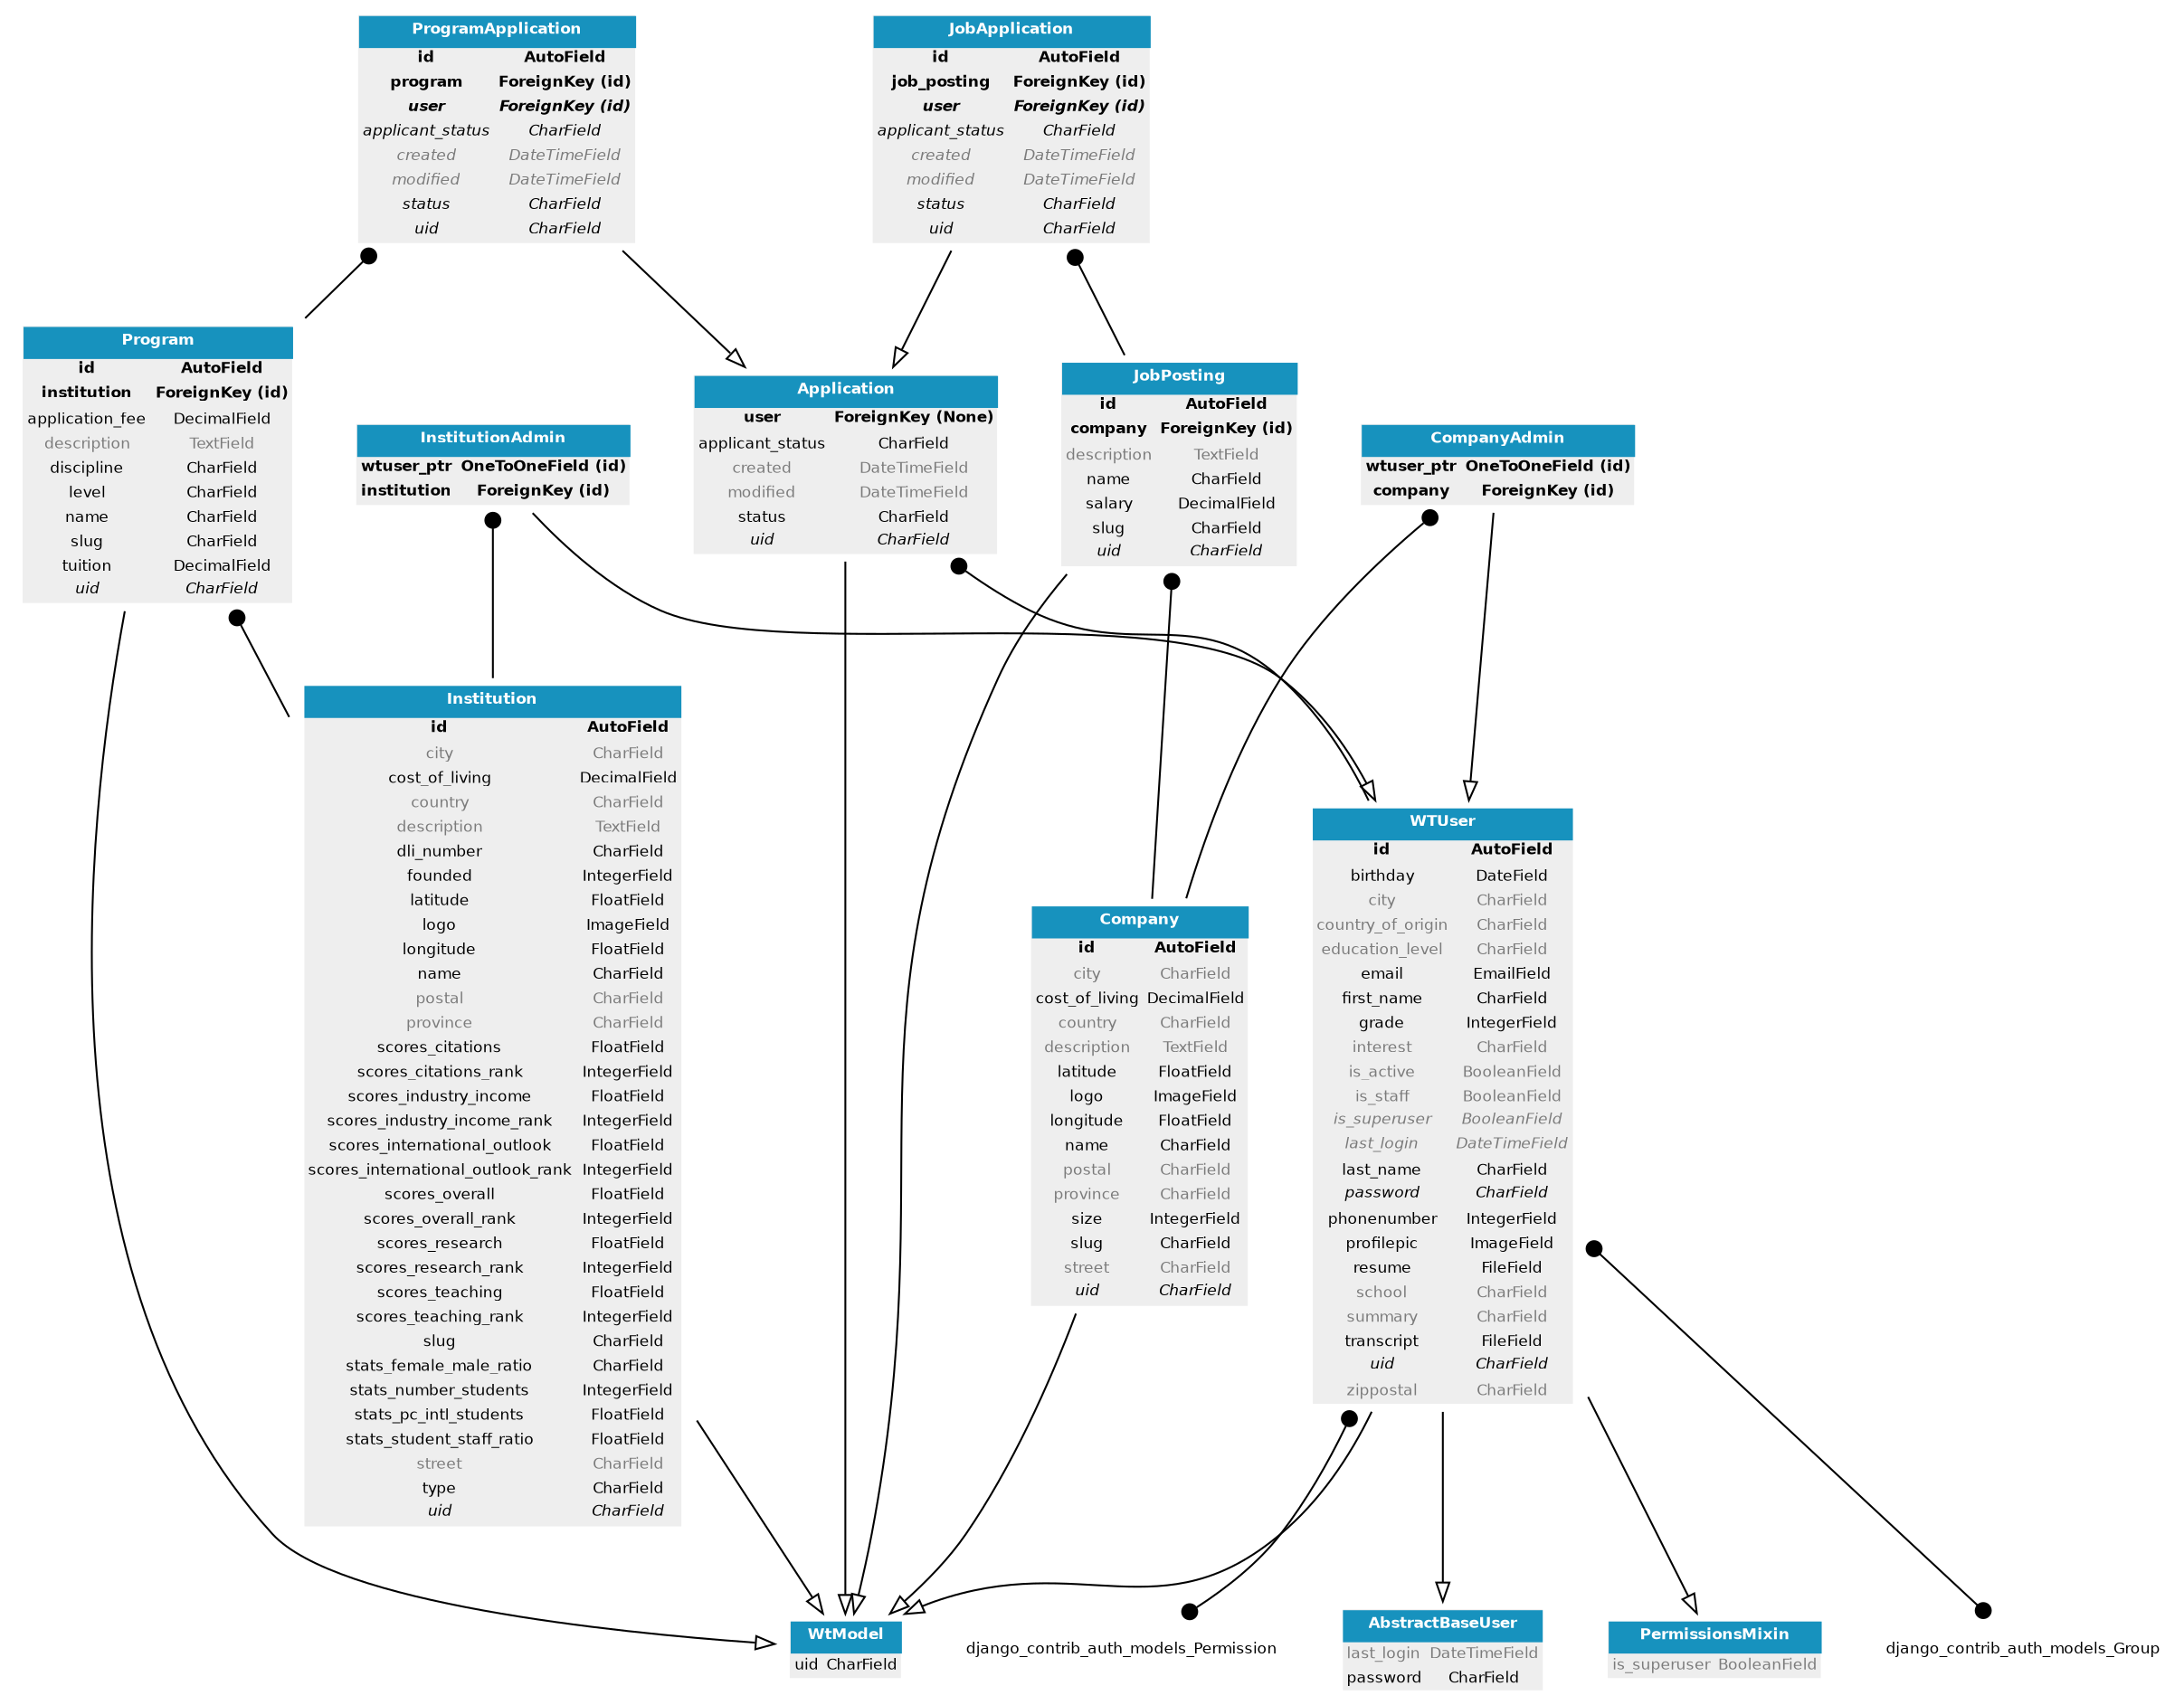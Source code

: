 digraph model_graph {
  // Dotfile by Django-Extensions graph_models
  // Created: 2019-04-22 16:18
  // Cli Options: wiseturn -e --dot -o uml.dot

  fontname = "helvetica"
  fontsize = 8
  splines  = true

  node [
    fontname = "helvetica"
    shape = "plaintext"
    fontsize = 8
  ]

  edge [
    fontname = "helvetica"
    fontsize = 8
  ]

  // Labels


  wiseturn_models_WtModel [label=<
    <TABLE BGCOLOR="#eeeeee" BORDER="0" CELLBORDER="0" CELLSPACING="0"><TR><TD COLSPAN="2" CELLPADDING="4" ALIGN="CENTER" BGCOLOR="#1792be"><FONT COLOR="white"><b>WtModel</b></FONT></TD></TR>
  <TR><TD><FONT point-size="8">uid</FONT></TD><TD><FONT point-size="8">CharField</FONT></TD></TR>
    </TABLE>
    >]

  wiseturn_models_Application [label=<
    <TABLE BGCOLOR="#eeeeee" BORDER="0" CELLBORDER="0" CELLSPACING="0"><TR><TD COLSPAN="2" CELLPADDING="4" ALIGN="CENTER" BGCOLOR="#1792be"><FONT COLOR="white"><b>Application</b></FONT></TD></TR>
  <TR><TD><FONT point-size="8"><b>user</b></FONT></TD><TD><FONT point-size="8"><b>ForeignKey (None)</b></FONT></TD></TR><TR><TD><FONT point-size="8">applicant_status</FONT></TD><TD><FONT point-size="8">CharField</FONT></TD></TR><TR><TD><FONT point-size="8"><FONT COLOR="#7B7B7B">created</FONT></FONT></TD><TD><FONT point-size="8"><FONT COLOR="#7B7B7B">DateTimeField</FONT></FONT></TD></TR><TR><TD><FONT point-size="8"><FONT COLOR="#7B7B7B">modified</FONT></FONT></TD><TD><FONT point-size="8"><FONT COLOR="#7B7B7B">DateTimeField</FONT></FONT></TD></TR><TR><TD><FONT point-size="8">status</FONT></TD><TD><FONT point-size="8">CharField</FONT></TD></TR><TR><TD><FONT point-size="8"><i>uid</i></FONT></TD><TD><FONT point-size="8"><i>CharField</i></FONT></TD></TR>
    </TABLE>
    >]

  django_contrib_auth_base_user_AbstractBaseUser [label=<
    <TABLE BGCOLOR="#eeeeee" BORDER="0" CELLBORDER="0" CELLSPACING="0"><TR><TD COLSPAN="2" CELLPADDING="4" ALIGN="CENTER" BGCOLOR="#1792be"><FONT COLOR="white"><b>AbstractBaseUser</b></FONT></TD></TR>
  <TR><TD><FONT point-size="8"><FONT COLOR="#7B7B7B">last_login</FONT></FONT></TD><TD><FONT point-size="8"><FONT COLOR="#7B7B7B">DateTimeField</FONT></FONT></TD></TR><TR><TD><FONT point-size="8">password</FONT></TD><TD><FONT point-size="8">CharField</FONT></TD></TR>
    </TABLE>
    >]

  django_contrib_auth_models_PermissionsMixin [label=<
    <TABLE BGCOLOR="#eeeeee" BORDER="0" CELLBORDER="0" CELLSPACING="0"><TR><TD COLSPAN="2" CELLPADDING="4" ALIGN="CENTER" BGCOLOR="#1792be"><FONT COLOR="white"><b>PermissionsMixin</b></FONT></TD></TR>
  <TR><TD><FONT point-size="8"><FONT COLOR="#7B7B7B">is_superuser</FONT></FONT></TD><TD><FONT point-size="8"><FONT COLOR="#7B7B7B">BooleanField</FONT></FONT></TD></TR>
    </TABLE>
    >]

  wiseturn_models_WTUser [label=<
    <TABLE BGCOLOR="#eeeeee" BORDER="0" CELLBORDER="0" CELLSPACING="0"><TR><TD COLSPAN="2" CELLPADDING="4" ALIGN="CENTER" BGCOLOR="#1792be"><FONT COLOR="white"><b>WTUser</b></FONT></TD></TR>
  <TR><TD><FONT point-size="8"><b>id</b></FONT></TD><TD><FONT point-size="8"><b>AutoField</b></FONT></TD></TR><TR><TD><FONT point-size="8">birthday</FONT></TD><TD><FONT point-size="8">DateField</FONT></TD></TR><TR><TD><FONT point-size="8"><FONT COLOR="#7B7B7B">city</FONT></FONT></TD><TD><FONT point-size="8"><FONT COLOR="#7B7B7B">CharField</FONT></FONT></TD></TR><TR><TD><FONT point-size="8"><FONT COLOR="#7B7B7B">country_of_origin</FONT></FONT></TD><TD><FONT point-size="8"><FONT COLOR="#7B7B7B">CharField</FONT></FONT></TD></TR><TR><TD><FONT point-size="8"><FONT COLOR="#7B7B7B">education_level</FONT></FONT></TD><TD><FONT point-size="8"><FONT COLOR="#7B7B7B">CharField</FONT></FONT></TD></TR><TR><TD><FONT point-size="8">email</FONT></TD><TD><FONT point-size="8">EmailField</FONT></TD></TR><TR><TD><FONT point-size="8">first_name</FONT></TD><TD><FONT point-size="8">CharField</FONT></TD></TR><TR><TD><FONT point-size="8">grade</FONT></TD><TD><FONT point-size="8">IntegerField</FONT></TD></TR><TR><TD><FONT point-size="8"><FONT COLOR="#7B7B7B">interest</FONT></FONT></TD><TD><FONT point-size="8"><FONT COLOR="#7B7B7B">CharField</FONT></FONT></TD></TR><TR><TD><FONT point-size="8"><FONT COLOR="#7B7B7B">is_active</FONT></FONT></TD><TD><FONT point-size="8"><FONT COLOR="#7B7B7B">BooleanField</FONT></FONT></TD></TR><TR><TD><FONT point-size="8"><FONT COLOR="#7B7B7B">is_staff</FONT></FONT></TD><TD><FONT point-size="8"><FONT COLOR="#7B7B7B">BooleanField</FONT></FONT></TD></TR><TR><TD><FONT point-size="8"><FONT COLOR="#7B7B7B"><i>is_superuser</i></FONT></FONT></TD><TD><FONT point-size="8"><FONT COLOR="#7B7B7B"><i>BooleanField</i></FONT></FONT></TD></TR><TR><TD><FONT point-size="8"><FONT COLOR="#7B7B7B"><i>last_login</i></FONT></FONT></TD><TD><FONT point-size="8"><FONT COLOR="#7B7B7B"><i>DateTimeField</i></FONT></FONT></TD></TR><TR><TD><FONT point-size="8">last_name</FONT></TD><TD><FONT point-size="8">CharField</FONT></TD></TR><TR><TD><FONT point-size="8"><i>password</i></FONT></TD><TD><FONT point-size="8"><i>CharField</i></FONT></TD></TR><TR><TD><FONT point-size="8">phonenumber</FONT></TD><TD><FONT point-size="8">IntegerField</FONT></TD></TR><TR><TD><FONT point-size="8">profilepic</FONT></TD><TD><FONT point-size="8">ImageField</FONT></TD></TR><TR><TD><FONT point-size="8">resume</FONT></TD><TD><FONT point-size="8">FileField</FONT></TD></TR><TR><TD><FONT point-size="8"><FONT COLOR="#7B7B7B">school</FONT></FONT></TD><TD><FONT point-size="8"><FONT COLOR="#7B7B7B">CharField</FONT></FONT></TD></TR><TR><TD><FONT point-size="8"><FONT COLOR="#7B7B7B">summary</FONT></FONT></TD><TD><FONT point-size="8"><FONT COLOR="#7B7B7B">CharField</FONT></FONT></TD></TR><TR><TD><FONT point-size="8">transcript</FONT></TD><TD><FONT point-size="8">FileField</FONT></TD></TR><TR><TD><FONT point-size="8"><i>uid</i></FONT></TD><TD><FONT point-size="8"><i>CharField</i></FONT></TD></TR><TR><TD><FONT point-size="8"><FONT COLOR="#7B7B7B">zippostal</FONT></FONT></TD><TD><FONT point-size="8"><FONT COLOR="#7B7B7B">CharField</FONT></FONT></TD></TR>
    </TABLE>
    >]

  wiseturn_models_InstitutionAdmin [label=<
    <TABLE BGCOLOR="#eeeeee" BORDER="0" CELLBORDER="0" CELLSPACING="0"><TR><TD COLSPAN="2" CELLPADDING="4" ALIGN="CENTER" BGCOLOR="#1792be"><FONT COLOR="white"><b>InstitutionAdmin</b></FONT></TD></TR>
  <TR><TD><FONT point-size="8"><b>wtuser_ptr</b></FONT></TD><TD><FONT point-size="8"><b>OneToOneField (id)</b></FONT></TD></TR><TR><TD><FONT point-size="8"><b>institution</b></FONT></TD><TD><FONT point-size="8"><b>ForeignKey (id)</b></FONT></TD></TR>
    </TABLE>
    >]

  wiseturn_models_CompanyAdmin [label=<
    <TABLE BGCOLOR="#eeeeee" BORDER="0" CELLBORDER="0" CELLSPACING="0"><TR><TD COLSPAN="2" CELLPADDING="4" ALIGN="CENTER" BGCOLOR="#1792be"><FONT COLOR="white"><b>CompanyAdmin</b></FONT></TD></TR>
  <TR><TD><FONT point-size="8"><b>wtuser_ptr</b></FONT></TD><TD><FONT point-size="8"><b>OneToOneField (id)</b></FONT></TD></TR><TR><TD><FONT point-size="8"><b>company</b></FONT></TD><TD><FONT point-size="8"><b>ForeignKey (id)</b></FONT></TD></TR>
    </TABLE>
    >]

  wiseturn_models_Institution [label=<
    <TABLE BGCOLOR="#eeeeee" BORDER="0" CELLBORDER="0" CELLSPACING="0"><TR><TD COLSPAN="2" CELLPADDING="4" ALIGN="CENTER" BGCOLOR="#1792be"><FONT COLOR="white"><b>Institution</b></FONT></TD></TR>
  <TR><TD><FONT point-size="8"><b>id</b></FONT></TD><TD><FONT point-size="8"><b>AutoField</b></FONT></TD></TR><TR><TD><FONT point-size="8"><FONT COLOR="#7B7B7B">city</FONT></FONT></TD><TD><FONT point-size="8"><FONT COLOR="#7B7B7B">CharField</FONT></FONT></TD></TR><TR><TD><FONT point-size="8">cost_of_living</FONT></TD><TD><FONT point-size="8">DecimalField</FONT></TD></TR><TR><TD><FONT point-size="8"><FONT COLOR="#7B7B7B">country</FONT></FONT></TD><TD><FONT point-size="8"><FONT COLOR="#7B7B7B">CharField</FONT></FONT></TD></TR><TR><TD><FONT point-size="8"><FONT COLOR="#7B7B7B">description</FONT></FONT></TD><TD><FONT point-size="8"><FONT COLOR="#7B7B7B">TextField</FONT></FONT></TD></TR><TR><TD><FONT point-size="8">dli_number</FONT></TD><TD><FONT point-size="8">CharField</FONT></TD></TR><TR><TD><FONT point-size="8">founded</FONT></TD><TD><FONT point-size="8">IntegerField</FONT></TD></TR><TR><TD><FONT point-size="8">latitude</FONT></TD><TD><FONT point-size="8">FloatField</FONT></TD></TR><TR><TD><FONT point-size="8">logo</FONT></TD><TD><FONT point-size="8">ImageField</FONT></TD></TR><TR><TD><FONT point-size="8">longitude</FONT></TD><TD><FONT point-size="8">FloatField</FONT></TD></TR><TR><TD><FONT point-size="8">name</FONT></TD><TD><FONT point-size="8">CharField</FONT></TD></TR><TR><TD><FONT point-size="8"><FONT COLOR="#7B7B7B">postal</FONT></FONT></TD><TD><FONT point-size="8"><FONT COLOR="#7B7B7B">CharField</FONT></FONT></TD></TR><TR><TD><FONT point-size="8"><FONT COLOR="#7B7B7B">province</FONT></FONT></TD><TD><FONT point-size="8"><FONT COLOR="#7B7B7B">CharField</FONT></FONT></TD></TR><TR><TD><FONT point-size="8">scores_citations</FONT></TD><TD><FONT point-size="8">FloatField</FONT></TD></TR><TR><TD><FONT point-size="8">scores_citations_rank</FONT></TD><TD><FONT point-size="8">IntegerField</FONT></TD></TR><TR><TD><FONT point-size="8">scores_industry_income</FONT></TD><TD><FONT point-size="8">FloatField</FONT></TD></TR><TR><TD><FONT point-size="8">scores_industry_income_rank</FONT></TD><TD><FONT point-size="8">IntegerField</FONT></TD></TR><TR><TD><FONT point-size="8">scores_international_outlook</FONT></TD><TD><FONT point-size="8">FloatField</FONT></TD></TR><TR><TD><FONT point-size="8">scores_international_outlook_rank</FONT></TD><TD><FONT point-size="8">IntegerField</FONT></TD></TR><TR><TD><FONT point-size="8">scores_overall</FONT></TD><TD><FONT point-size="8">FloatField</FONT></TD></TR><TR><TD><FONT point-size="8">scores_overall_rank</FONT></TD><TD><FONT point-size="8">IntegerField</FONT></TD></TR><TR><TD><FONT point-size="8">scores_research</FONT></TD><TD><FONT point-size="8">FloatField</FONT></TD></TR><TR><TD><FONT point-size="8">scores_research_rank</FONT></TD><TD><FONT point-size="8">IntegerField</FONT></TD></TR><TR><TD><FONT point-size="8">scores_teaching</FONT></TD><TD><FONT point-size="8">FloatField</FONT></TD></TR><TR><TD><FONT point-size="8">scores_teaching_rank</FONT></TD><TD><FONT point-size="8">IntegerField</FONT></TD></TR><TR><TD><FONT point-size="8">slug</FONT></TD><TD><FONT point-size="8">CharField</FONT></TD></TR><TR><TD><FONT point-size="8">stats_female_male_ratio</FONT></TD><TD><FONT point-size="8">CharField</FONT></TD></TR><TR><TD><FONT point-size="8">stats_number_students</FONT></TD><TD><FONT point-size="8">IntegerField</FONT></TD></TR><TR><TD><FONT point-size="8">stats_pc_intl_students</FONT></TD><TD><FONT point-size="8">FloatField</FONT></TD></TR><TR><TD><FONT point-size="8">stats_student_staff_ratio</FONT></TD><TD><FONT point-size="8">FloatField</FONT></TD></TR><TR><TD><FONT point-size="8"><FONT COLOR="#7B7B7B">street</FONT></FONT></TD><TD><FONT point-size="8"><FONT COLOR="#7B7B7B">CharField</FONT></FONT></TD></TR><TR><TD><FONT point-size="8">type</FONT></TD><TD><FONT point-size="8">CharField</FONT></TD></TR><TR><TD><FONT point-size="8"><i>uid</i></FONT></TD><TD><FONT point-size="8"><i>CharField</i></FONT></TD></TR>
    </TABLE>
    >]

  wiseturn_models_Program [label=<
    <TABLE BGCOLOR="#eeeeee" BORDER="0" CELLBORDER="0" CELLSPACING="0"><TR><TD COLSPAN="2" CELLPADDING="4" ALIGN="CENTER" BGCOLOR="#1792be"><FONT COLOR="white"><b>Program</b></FONT></TD></TR>
  <TR><TD><FONT point-size="8"><b>id</b></FONT></TD><TD><FONT point-size="8"><b>AutoField</b></FONT></TD></TR><TR><TD><FONT point-size="8"><b>institution</b></FONT></TD><TD><FONT point-size="8"><b>ForeignKey (id)</b></FONT></TD></TR><TR><TD><FONT point-size="8">application_fee</FONT></TD><TD><FONT point-size="8">DecimalField</FONT></TD></TR><TR><TD><FONT point-size="8"><FONT COLOR="#7B7B7B">description</FONT></FONT></TD><TD><FONT point-size="8"><FONT COLOR="#7B7B7B">TextField</FONT></FONT></TD></TR><TR><TD><FONT point-size="8">discipline</FONT></TD><TD><FONT point-size="8">CharField</FONT></TD></TR><TR><TD><FONT point-size="8">level</FONT></TD><TD><FONT point-size="8">CharField</FONT></TD></TR><TR><TD><FONT point-size="8">name</FONT></TD><TD><FONT point-size="8">CharField</FONT></TD></TR><TR><TD><FONT point-size="8">slug</FONT></TD><TD><FONT point-size="8">CharField</FONT></TD></TR><TR><TD><FONT point-size="8">tuition</FONT></TD><TD><FONT point-size="8">DecimalField</FONT></TD></TR><TR><TD><FONT point-size="8"><i>uid</i></FONT></TD><TD><FONT point-size="8"><i>CharField</i></FONT></TD></TR>
    </TABLE>
    >]

  wiseturn_models_Company [label=<
    <TABLE BGCOLOR="#eeeeee" BORDER="0" CELLBORDER="0" CELLSPACING="0"><TR><TD COLSPAN="2" CELLPADDING="4" ALIGN="CENTER" BGCOLOR="#1792be"><FONT COLOR="white"><b>Company</b></FONT></TD></TR>
  <TR><TD><FONT point-size="8"><b>id</b></FONT></TD><TD><FONT point-size="8"><b>AutoField</b></FONT></TD></TR><TR><TD><FONT point-size="8"><FONT COLOR="#7B7B7B">city</FONT></FONT></TD><TD><FONT point-size="8"><FONT COLOR="#7B7B7B">CharField</FONT></FONT></TD></TR><TR><TD><FONT point-size="8">cost_of_living</FONT></TD><TD><FONT point-size="8">DecimalField</FONT></TD></TR><TR><TD><FONT point-size="8"><FONT COLOR="#7B7B7B">country</FONT></FONT></TD><TD><FONT point-size="8"><FONT COLOR="#7B7B7B">CharField</FONT></FONT></TD></TR><TR><TD><FONT point-size="8"><FONT COLOR="#7B7B7B">description</FONT></FONT></TD><TD><FONT point-size="8"><FONT COLOR="#7B7B7B">TextField</FONT></FONT></TD></TR><TR><TD><FONT point-size="8">latitude</FONT></TD><TD><FONT point-size="8">FloatField</FONT></TD></TR><TR><TD><FONT point-size="8">logo</FONT></TD><TD><FONT point-size="8">ImageField</FONT></TD></TR><TR><TD><FONT point-size="8">longitude</FONT></TD><TD><FONT point-size="8">FloatField</FONT></TD></TR><TR><TD><FONT point-size="8">name</FONT></TD><TD><FONT point-size="8">CharField</FONT></TD></TR><TR><TD><FONT point-size="8"><FONT COLOR="#7B7B7B">postal</FONT></FONT></TD><TD><FONT point-size="8"><FONT COLOR="#7B7B7B">CharField</FONT></FONT></TD></TR><TR><TD><FONT point-size="8"><FONT COLOR="#7B7B7B">province</FONT></FONT></TD><TD><FONT point-size="8"><FONT COLOR="#7B7B7B">CharField</FONT></FONT></TD></TR><TR><TD><FONT point-size="8">size</FONT></TD><TD><FONT point-size="8">IntegerField</FONT></TD></TR><TR><TD><FONT point-size="8">slug</FONT></TD><TD><FONT point-size="8">CharField</FONT></TD></TR><TR><TD><FONT point-size="8"><FONT COLOR="#7B7B7B">street</FONT></FONT></TD><TD><FONT point-size="8"><FONT COLOR="#7B7B7B">CharField</FONT></FONT></TD></TR><TR><TD><FONT point-size="8"><i>uid</i></FONT></TD><TD><FONT point-size="8"><i>CharField</i></FONT></TD></TR>
    </TABLE>
    >]

  wiseturn_models_JobPosting [label=<
    <TABLE BGCOLOR="#eeeeee" BORDER="0" CELLBORDER="0" CELLSPACING="0"><TR><TD COLSPAN="2" CELLPADDING="4" ALIGN="CENTER" BGCOLOR="#1792be"><FONT COLOR="white"><b>JobPosting</b></FONT></TD></TR>
  <TR><TD><FONT point-size="8"><b>id</b></FONT></TD><TD><FONT point-size="8"><b>AutoField</b></FONT></TD></TR><TR><TD><FONT point-size="8"><b>company</b></FONT></TD><TD><FONT point-size="8"><b>ForeignKey (id)</b></FONT></TD></TR><TR><TD><FONT point-size="8"><FONT COLOR="#7B7B7B">description</FONT></FONT></TD><TD><FONT point-size="8"><FONT COLOR="#7B7B7B">TextField</FONT></FONT></TD></TR><TR><TD><FONT point-size="8">name</FONT></TD><TD><FONT point-size="8">CharField</FONT></TD></TR><TR><TD><FONT point-size="8">salary</FONT></TD><TD><FONT point-size="8">DecimalField</FONT></TD></TR><TR><TD><FONT point-size="8">slug</FONT></TD><TD><FONT point-size="8">CharField</FONT></TD></TR><TR><TD><FONT point-size="8"><i>uid</i></FONT></TD><TD><FONT point-size="8"><i>CharField</i></FONT></TD></TR>
    </TABLE>
    >]

  wiseturn_models_ProgramApplication [label=<
    <TABLE BGCOLOR="#eeeeee" BORDER="0" CELLBORDER="0" CELLSPACING="0"><TR><TD COLSPAN="2" CELLPADDING="4" ALIGN="CENTER" BGCOLOR="#1792be"><FONT COLOR="white"><b>ProgramApplication</b></FONT></TD></TR>
  <TR><TD><FONT point-size="8"><b>id</b></FONT></TD><TD><FONT point-size="8"><b>AutoField</b></FONT></TD></TR><TR><TD><FONT point-size="8"><b>program</b></FONT></TD><TD><FONT point-size="8"><b>ForeignKey (id)</b></FONT></TD></TR><TR><TD><FONT point-size="8"><i><b>user</b></i></FONT></TD><TD><FONT point-size="8"><i><b>ForeignKey (id)</b></i></FONT></TD></TR><TR><TD><FONT point-size="8"><i>applicant_status</i></FONT></TD><TD><FONT point-size="8"><i>CharField</i></FONT></TD></TR><TR><TD><FONT point-size="8"><FONT COLOR="#7B7B7B"><i>created</i></FONT></FONT></TD><TD><FONT point-size="8"><FONT COLOR="#7B7B7B"><i>DateTimeField</i></FONT></FONT></TD></TR><TR><TD><FONT point-size="8"><FONT COLOR="#7B7B7B"><i>modified</i></FONT></FONT></TD><TD><FONT point-size="8"><FONT COLOR="#7B7B7B"><i>DateTimeField</i></FONT></FONT></TD></TR><TR><TD><FONT point-size="8"><i>status</i></FONT></TD><TD><FONT point-size="8"><i>CharField</i></FONT></TD></TR><TR><TD><FONT point-size="8"><i>uid</i></FONT></TD><TD><FONT point-size="8"><i>CharField</i></FONT></TD></TR>
    </TABLE>
    >]

  wiseturn_models_JobApplication [label=<
    <TABLE BGCOLOR="#eeeeee" BORDER="0" CELLBORDER="0" CELLSPACING="0"><TR><TD COLSPAN="2" CELLPADDING="4" ALIGN="CENTER" BGCOLOR="#1792be"><FONT COLOR="white"><b>JobApplication</b></FONT></TD></TR>
  <TR><TD><FONT point-size="8"><b>id</b></FONT></TD><TD><FONT point-size="8"><b>AutoField</b></FONT></TD></TR><TR><TD><FONT point-size="8"><b>job_posting</b></FONT></TD><TD><FONT point-size="8"><b>ForeignKey (id)</b></FONT></TD></TR><TR><TD><FONT point-size="8"><i><b>user</b></i></FONT></TD><TD><FONT point-size="8"><i><b>ForeignKey (id)</b></i></FONT></TD></TR><TR><TD><FONT point-size="8"><i>applicant_status</i></FONT></TD><TD><FONT point-size="8"><i>CharField</i></FONT></TD></TR><TR><TD><FONT point-size="8"><FONT COLOR="#7B7B7B"><i>created</i></FONT></FONT></TD><TD><FONT point-size="8"><FONT COLOR="#7B7B7B"><i>DateTimeField</i></FONT></FONT></TD></TR><TR><TD><FONT point-size="8"><FONT COLOR="#7B7B7B"><i>modified</i></FONT></FONT></TD><TD><FONT point-size="8"><FONT COLOR="#7B7B7B"><i>DateTimeField</i></FONT></FONT></TD></TR><TR><TD><FONT point-size="8"><i>status</i></FONT></TD><TD><FONT point-size="8"><i>CharField</i></FONT></TD></TR><TR><TD><FONT point-size="8"><i>uid</i></FONT></TD><TD><FONT point-size="8"><i>CharField</i></FONT></TD></TR>
    </TABLE>
    >]



  // Relations
wiseturn_models_Application -> wiseturn_models_WTUser
  [label=""] [arrowhead=none, arrowtail=dot, dir=both];
wiseturn_models_Application -> wiseturn_models_WtModel
  [label=""] [arrowhead=empty, arrowtail=none, dir=both];
wiseturn_models_WTUser -> django_contrib_auth_models_Group
  [label=""] [arrowhead=dot arrowtail=dot, dir=both];
wiseturn_models_WTUser -> django_contrib_auth_models_Permission
  [label=""] [arrowhead=dot arrowtail=dot, dir=both];
wiseturn_models_WTUser -> django_contrib_auth_base_user_AbstractBaseUser
  [label=""] [arrowhead=empty, arrowtail=none, dir=both];
wiseturn_models_WTUser -> django_contrib_auth_models_PermissionsMixin
  [label=""] [arrowhead=empty, arrowtail=none, dir=both];
wiseturn_models_WTUser -> wiseturn_models_WtModel
  [label=""] [arrowhead=empty, arrowtail=none, dir=both];
wiseturn_models_InstitutionAdmin -> wiseturn_models_Institution
  [label=""] [arrowhead=none, arrowtail=dot, dir=both];
wiseturn_models_InstitutionAdmin -> wiseturn_models_WTUser
  [label=""] [arrowhead=empty, arrowtail=none, dir=both];
wiseturn_models_CompanyAdmin -> wiseturn_models_Company
  [label=""] [arrowhead=none, arrowtail=dot, dir=both];
wiseturn_models_CompanyAdmin -> wiseturn_models_WTUser
  [label=""] [arrowhead=empty, arrowtail=none, dir=both];
wiseturn_models_Institution -> wiseturn_models_WtModel
  [label=""] [arrowhead=empty, arrowtail=none, dir=both];
wiseturn_models_Program -> wiseturn_models_Institution
  [label=""] [arrowhead=none, arrowtail=dot, dir=both];
wiseturn_models_Program -> wiseturn_models_WtModel
  [label=""] [arrowhead=empty, arrowtail=none, dir=both];
wiseturn_models_Company -> wiseturn_models_WtModel
  [label=""] [arrowhead=empty, arrowtail=none, dir=both];
wiseturn_models_JobPosting -> wiseturn_models_Company
  [label=""] [arrowhead=none, arrowtail=dot, dir=both];
wiseturn_models_JobPosting -> wiseturn_models_WtModel
  [label=""] [arrowhead=empty, arrowtail=none, dir=both];
wiseturn_models_ProgramApplication -> wiseturn_models_Program
  [label=""] [arrowhead=none, arrowtail=dot, dir=both];
wiseturn_models_ProgramApplication -> wiseturn_models_Application
  [label=""] [arrowhead=empty, arrowtail=none, dir=both];
wiseturn_models_JobApplication -> wiseturn_models_JobPosting
  [label=""] [arrowhead=none, arrowtail=dot, dir=both];
wiseturn_models_JobApplication -> wiseturn_models_Application
  [label=""] [arrowhead=empty, arrowtail=none, dir=both];


}
